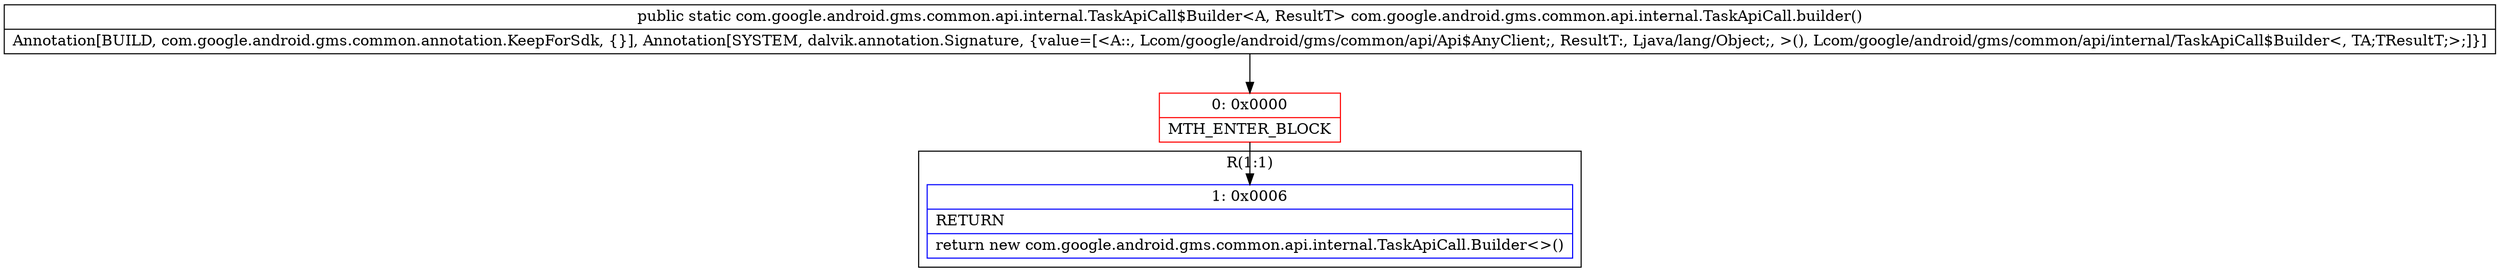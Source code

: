 digraph "CFG forcom.google.android.gms.common.api.internal.TaskApiCall.builder()Lcom\/google\/android\/gms\/common\/api\/internal\/TaskApiCall$Builder;" {
subgraph cluster_Region_1632011353 {
label = "R(1:1)";
node [shape=record,color=blue];
Node_1 [shape=record,label="{1\:\ 0x0006|RETURN\l|return new com.google.android.gms.common.api.internal.TaskApiCall.Builder\<\>()\l}"];
}
Node_0 [shape=record,color=red,label="{0\:\ 0x0000|MTH_ENTER_BLOCK\l}"];
MethodNode[shape=record,label="{public static com.google.android.gms.common.api.internal.TaskApiCall$Builder\<A, ResultT\> com.google.android.gms.common.api.internal.TaskApiCall.builder()  | Annotation[BUILD, com.google.android.gms.common.annotation.KeepForSdk, \{\}], Annotation[SYSTEM, dalvik.annotation.Signature, \{value=[\<A::, Lcom\/google\/android\/gms\/common\/api\/Api$AnyClient;, ResultT:, Ljava\/lang\/Object;, \>(), Lcom\/google\/android\/gms\/common\/api\/internal\/TaskApiCall$Builder\<, TA;TResultT;\>;]\}]\l}"];
MethodNode -> Node_0;
Node_0 -> Node_1;
}

